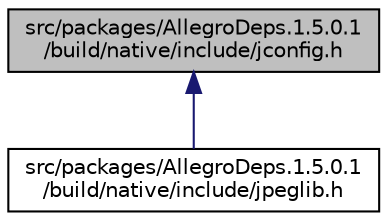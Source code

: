 digraph "src/packages/AllegroDeps.1.5.0.1/build/native/include/jconfig.h"
{
  edge [fontname="Helvetica",fontsize="10",labelfontname="Helvetica",labelfontsize="10"];
  node [fontname="Helvetica",fontsize="10",shape=record];
  Node1 [label="src/packages/AllegroDeps.1.5.0.1\l/build/native/include/jconfig.h",height=0.2,width=0.4,color="black", fillcolor="grey75", style="filled", fontcolor="black"];
  Node1 -> Node2 [dir="back",color="midnightblue",fontsize="10",style="solid",fontname="Helvetica"];
  Node2 [label="src/packages/AllegroDeps.1.5.0.1\l/build/native/include/jpeglib.h",height=0.2,width=0.4,color="black", fillcolor="white", style="filled",URL="$jpeglib_8h.html"];
}
